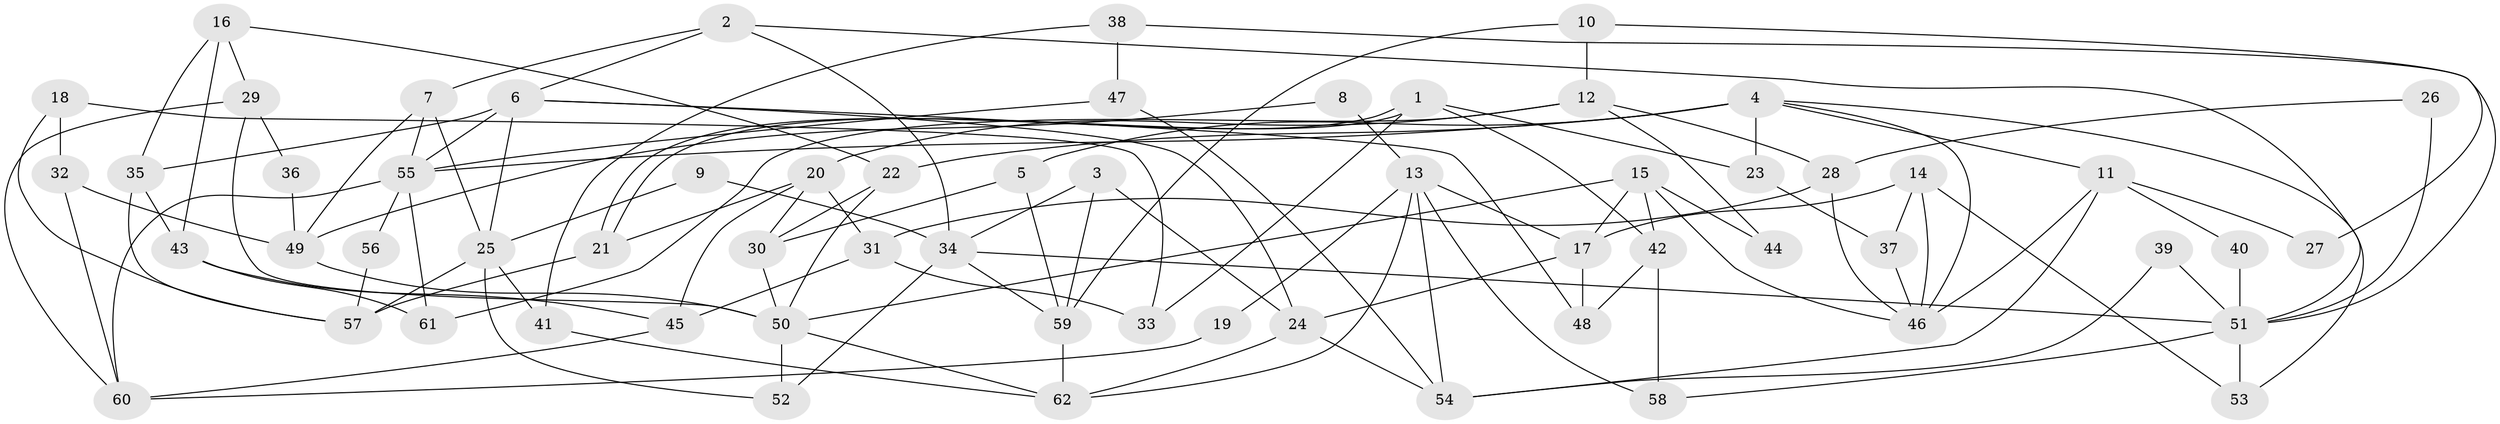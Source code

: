 // Generated by graph-tools (version 1.1) at 2025/11/02/27/25 16:11:17]
// undirected, 62 vertices, 124 edges
graph export_dot {
graph [start="1"]
  node [color=gray90,style=filled];
  1;
  2;
  3;
  4;
  5;
  6;
  7;
  8;
  9;
  10;
  11;
  12;
  13;
  14;
  15;
  16;
  17;
  18;
  19;
  20;
  21;
  22;
  23;
  24;
  25;
  26;
  27;
  28;
  29;
  30;
  31;
  32;
  33;
  34;
  35;
  36;
  37;
  38;
  39;
  40;
  41;
  42;
  43;
  44;
  45;
  46;
  47;
  48;
  49;
  50;
  51;
  52;
  53;
  54;
  55;
  56;
  57;
  58;
  59;
  60;
  61;
  62;
  1 -- 21;
  1 -- 21;
  1 -- 23;
  1 -- 33;
  1 -- 42;
  2 -- 34;
  2 -- 7;
  2 -- 6;
  2 -- 51;
  3 -- 24;
  3 -- 59;
  3 -- 34;
  4 -- 46;
  4 -- 22;
  4 -- 5;
  4 -- 11;
  4 -- 23;
  4 -- 53;
  4 -- 55;
  5 -- 30;
  5 -- 59;
  6 -- 24;
  6 -- 25;
  6 -- 35;
  6 -- 48;
  6 -- 55;
  7 -- 55;
  7 -- 25;
  7 -- 49;
  8 -- 49;
  8 -- 13;
  9 -- 34;
  9 -- 25;
  10 -- 59;
  10 -- 12;
  10 -- 27;
  11 -- 46;
  11 -- 27;
  11 -- 40;
  11 -- 54;
  12 -- 20;
  12 -- 61;
  12 -- 28;
  12 -- 44;
  13 -- 54;
  13 -- 58;
  13 -- 17;
  13 -- 19;
  13 -- 62;
  14 -- 53;
  14 -- 17;
  14 -- 37;
  14 -- 46;
  15 -- 50;
  15 -- 42;
  15 -- 17;
  15 -- 44;
  15 -- 46;
  16 -- 43;
  16 -- 35;
  16 -- 22;
  16 -- 29;
  17 -- 24;
  17 -- 48;
  18 -- 33;
  18 -- 57;
  18 -- 32;
  19 -- 60;
  20 -- 30;
  20 -- 31;
  20 -- 21;
  20 -- 45;
  21 -- 57;
  22 -- 50;
  22 -- 30;
  23 -- 37;
  24 -- 54;
  24 -- 62;
  25 -- 52;
  25 -- 41;
  25 -- 57;
  26 -- 51;
  26 -- 28;
  28 -- 46;
  28 -- 31;
  29 -- 60;
  29 -- 36;
  29 -- 50;
  30 -- 50;
  31 -- 45;
  31 -- 33;
  32 -- 49;
  32 -- 60;
  34 -- 59;
  34 -- 51;
  34 -- 52;
  35 -- 57;
  35 -- 43;
  36 -- 49;
  37 -- 46;
  38 -- 41;
  38 -- 51;
  38 -- 47;
  39 -- 51;
  39 -- 54;
  40 -- 51;
  41 -- 62;
  42 -- 48;
  42 -- 58;
  43 -- 45;
  43 -- 61;
  45 -- 60;
  47 -- 55;
  47 -- 54;
  49 -- 50;
  50 -- 62;
  50 -- 52;
  51 -- 53;
  51 -- 58;
  55 -- 56;
  55 -- 60;
  55 -- 61;
  56 -- 57;
  59 -- 62;
}
